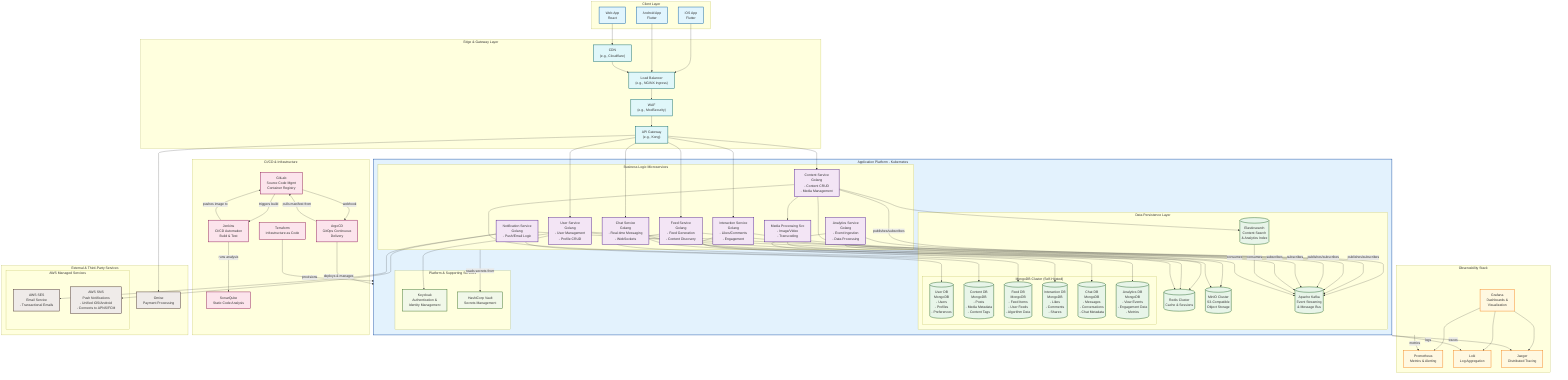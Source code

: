 graph TD
    %% Client Layer
    subgraph ClientLayer ["Client Layer"]
        iOS["iOS App<br/>Flutter"]
        Android["Android App<br/>Flutter"] 
        Web["Web App<br/>React"]
    end

    %% Edge & Gateway Layer
    subgraph EdgeGatewayLayer ["Edge & Gateway Layer"]
        direction TB
        CDN["CDN<br/>(e.g., Cloudflare)"]
        WAF["WAF<br/>(e.g., ModSecurity)"]
        LB["Load Balancer<br/>(e.g., NGINX Ingress)"]
        APIGW["API Gateway<br/>(e.g., Kong)"]
    end

    %% Application Platform - Kubernetes
    subgraph KubernetesCluster ["Application Platform - Kubernetes"]
        
        subgraph Microservices ["Business Logic Microservices"]
            direction LR
            USER_SVC["User Service<br/>Golang<br/>- User Management<br/>- Profile CRUD"]
            CONTENT_SVC["Content Service<br/>Golang<br/>- Content CRUD<br/>- Media Management"]
            FEED_SVC["Feed Service<br/>Golang<br/>- Feed Generation<br/>- Content Discovery"]
            INTERACTION_SVC["Interaction Service<br/>Golang<br/>- Likes/Comments<br/>- Engagement"]
            CHAT_SVC["Chat Service<br/>Golang<br/>- Real-time Messaging<br/>- WebSockets"]
            NOTIFICATION_SVC["Notification Service<br/>Golang<br/>- Push/Email Logic"]
            ANALYTICS_SVC["Analytics Service<br/>Golang<br/>- Event Ingestion<br/>- Data Processing"]
            MEDIA_PROC_SVC["Media Processing Svc<br/>- Image/Video<br/>- Transcoding"]
        end

        subgraph DataStores ["Data Persistence Layer"]
            direction LR
            
            subgraph MONGODB_CLUSTER ["MongoDB Cluster (Self-Hosted)"]
                USER_DB[("User DB<br/>MongoDB<br/>- Users<br/>- Profiles<br/>- Preferences")]
                
                CONTENT_DB[("Content DB<br/>MongoDB<br/>- Posts<br/>- Media Metadata<br/>- Content Tags")]
                
                FEED_DB[("Feed DB<br/>MongoDB<br/>- Feed Items<br/>- User Feeds<br/>- Algorithm Data")]
                
                INTERACTION_DB[("Interaction DB<br/>MongoDB<br/>- Likes<br/>- Comments<br/>- Shares")]
                
                CHAT_DB[("Chat DB<br/>MongoDB<br/>- Messages<br/>- Conversations<br/>- Chat Metadata")]
                
                ANALYTICS_DB[("Analytics DB<br/>MongoDB<br/>- View Events<br/>- Engagement Data<br/>- Metrics")]
            end
            
            REDIS_CLUSTER[("Redis Cluster<br/>Cache & Sessions")]
            MINIO[("MinIO Cluster<br/>S3-Compatible<br/>Object Storage")]
            KAFKA[("Apache Kafka<br/>Event Streaming<br/>& Message Bus")]
            ELASTICSEARCH[("Elasticsearch<br/>Content Search<br/>& Analytics Index")]
        end

        subgraph PlatformServices ["Platform & Supporting Services"]
            direction LR
            KEYCLOAK["Keycloak<br/>Authentication &<br/>Identity Management"]
            VAULT["HashiCorp Vault<br/>Secrets Management"]
        end

    end

    %% Observability Stack
    subgraph Observability ["Observability Stack"]
        PROMETHEUS["Prometheus<br/>Metrics & Alerting"]
        GRAFANA["Grafana<br/>Dashboards &<br/>Visualization"]
        LOKI["Loki<br/>Log Aggregation"]
        JAEGER["Jaeger<br/>Distributed Tracing"]
        
        GRAFANA --> PROMETHEUS
        GRAFANA --> LOKI
        GRAFANA --> JAEGER
    end

    %% CI/CD & GitOps
    subgraph CICD ["CI/CD & Infrastructure"]
        GITLAB["GitLab<br/>Source Code Mgmt<br/>Container Registry"]
        JENKINS["Jenkins<br/>CI/CD Automation<br/>Build & Test"]
        SONARQUBE["SonarQube<br/>Static Code Analysis"]
        ARGOCD["ArgoCD<br/>GitOps Continuous<br/>Delivery"]
        TERRAFORM["Terraform<br/>Infrastructure as Code"]
    end

    %% External Services
    subgraph ExternalServices ["External & Third-Party Services"]
        OMISE["Omise<br/>Payment Processing"]
        
        subgraph AWSServices ["AWS Managed Services"]
            SES["AWS SES<br/>Email Service<br/>- Transactional Emails"]
            SNS["AWS SNS<br/>Push Notifications<br/>- Unified iOS/Android<br/>- Connects to APNS/FCM"]
        end
    end

    %% CONNECTIONS

    %% Client -> Edge
    iOS --> LB
    Android --> LB
    Web --> CDN
    CDN --> LB
    LB --> WAF
    WAF --> APIGW

    %% Edge -> Microservices on Kubernetes
    APIGW --> USER_SVC
    APIGW --> CONTENT_SVC
    APIGW --> FEED_SVC
    APIGW --> INTERACTION_SVC
    APIGW --> CHAT_SVC
    
    %% Service -> Data Stores
    USER_SVC --> USER_DB
    USER_SVC --> REDIS_CLUSTER
    CONTENT_SVC --> CONTENT_DB
    CONTENT_SVC --> ELASTICSEARCH
    FEED_SVC --> FEED_DB
    FEED_SVC --> REDIS_CLUSTER
    INTERACTION_SVC --> INTERACTION_DB
    CHAT_SVC --> CHAT_DB
    CHAT_SVC --> REDIS_CLUSTER
    ANALYTICS_SVC --> ANALYTICS_DB
    ANALYTICS_SVC --> KAFKA
    
    %% Media Processing Flow
    CONTENT_SVC --> MEDIA_PROC_SVC
    CONTENT_SVC --> MINIO
    MEDIA_PROC_SVC --> MINIO
    
    %% Service -> Platform Services
    USER_SVC --> KEYCLOAK
    Microservices -- "reads secrets from" --> VAULT

    %% Event-Driven Connections
    USER_SVC -- "publishes/subscribes" --> KAFKA
    CONTENT_SVC -- "publishes/subscribes" --> KAFKA
    INTERACTION_SVC -- "publishes/subscribes" --> KAFKA
    FEED_SVC -- "subscribes" --> KAFKA
    NOTIFICATION_SVC -- "subscribes" --> KAFKA
    ELASTICSEARCH -- "consumes" --> KAFKA
    ANALYTICS_SVC -- "consumes" --> KAFKA
    
    %% Notification Flow
    NOTIFICATION_SVC --> SES
    NOTIFICATION_SVC --> SNS

    %% Observability Connections
    KubernetesCluster -- "metrics" --> PROMETHEUS
    KubernetesCluster -- "logs" --> LOKI
    KubernetesCluster -- "traces" --> JAEGER
    
    %% CI/CD Flow
    GITLAB -- "triggers build" --> JENKINS
    JENKINS -- "runs analysis" --> SONARQUBE
    JENKINS -- "pushes image to" --> GITLAB
    GITLAB -- "webhook" --> ARGOCD
    ARGOCD -- "pulls manifest from" --> GITLAB
    ARGOCD -- "deploys & manages" --> KubernetesCluster
    TERRAFORM -- "provisions" --> KubernetesCluster

    %% External Connections
    APIGW --> OMISE

    %% Styling
    classDef clientStyle fill:#e1f5fe,stroke:#01579b,stroke-width:2px
    classDef edgeStyle fill:#e0f7fa,stroke:#006064,stroke-width:2px
    classDef k8sStyle fill:#e3f2fd,stroke:#0d47a1,stroke-width:2px
    classDef microserviceStyle fill:#f3e5f5,stroke:#4a148c,stroke-width:2px
    classDef dataStyle fill:#e8f5e9,stroke:#1b5e20,stroke-width:2px
    classDef platformSvcStyle fill:#f1f8e9,stroke:#33691e,stroke-width:2px
    classDef cicdStyle fill:#fce4ec,stroke:#880e4f,stroke-width:2px
    classDef obsStyle fill:#fff8e1,stroke:#f57f17,stroke-width:2px
    classDef externalStyle fill:#efebe9,stroke:#3e2723,stroke-width:2px

    class iOS,Android,Web clientStyle
    class CDN,WAF,LB,APIGW edgeStyle
    class KubernetesCluster k8sStyle
    class USER_SVC,CONTENT_SVC,FEED_SVC,INTERACTION_SVC,CHAT_SVC,NOTIFICATION_SVC,ANALYTICS_SVC,MEDIA_PROC_SVC microserviceStyle
    class USER_DB,CONTENT_DB,FEED_DB,INTERACTION_DB,CHAT_DB,ANALYTICS_DB,REDIS_CLUSTER,MINIO,KAFKA,ELASTICSEARCH dataStyle
    class KEYCLOAK,VAULT platformSvcStyle
    class GITLAB,JENKINS,SONARQUBE,ARGOCD,TERRAFORM cicdStyle
    class PROMETHEUS,GRAFANA,LOKI,JAEGER obsStyle
    class OMISE,SES,SNS externalStyle